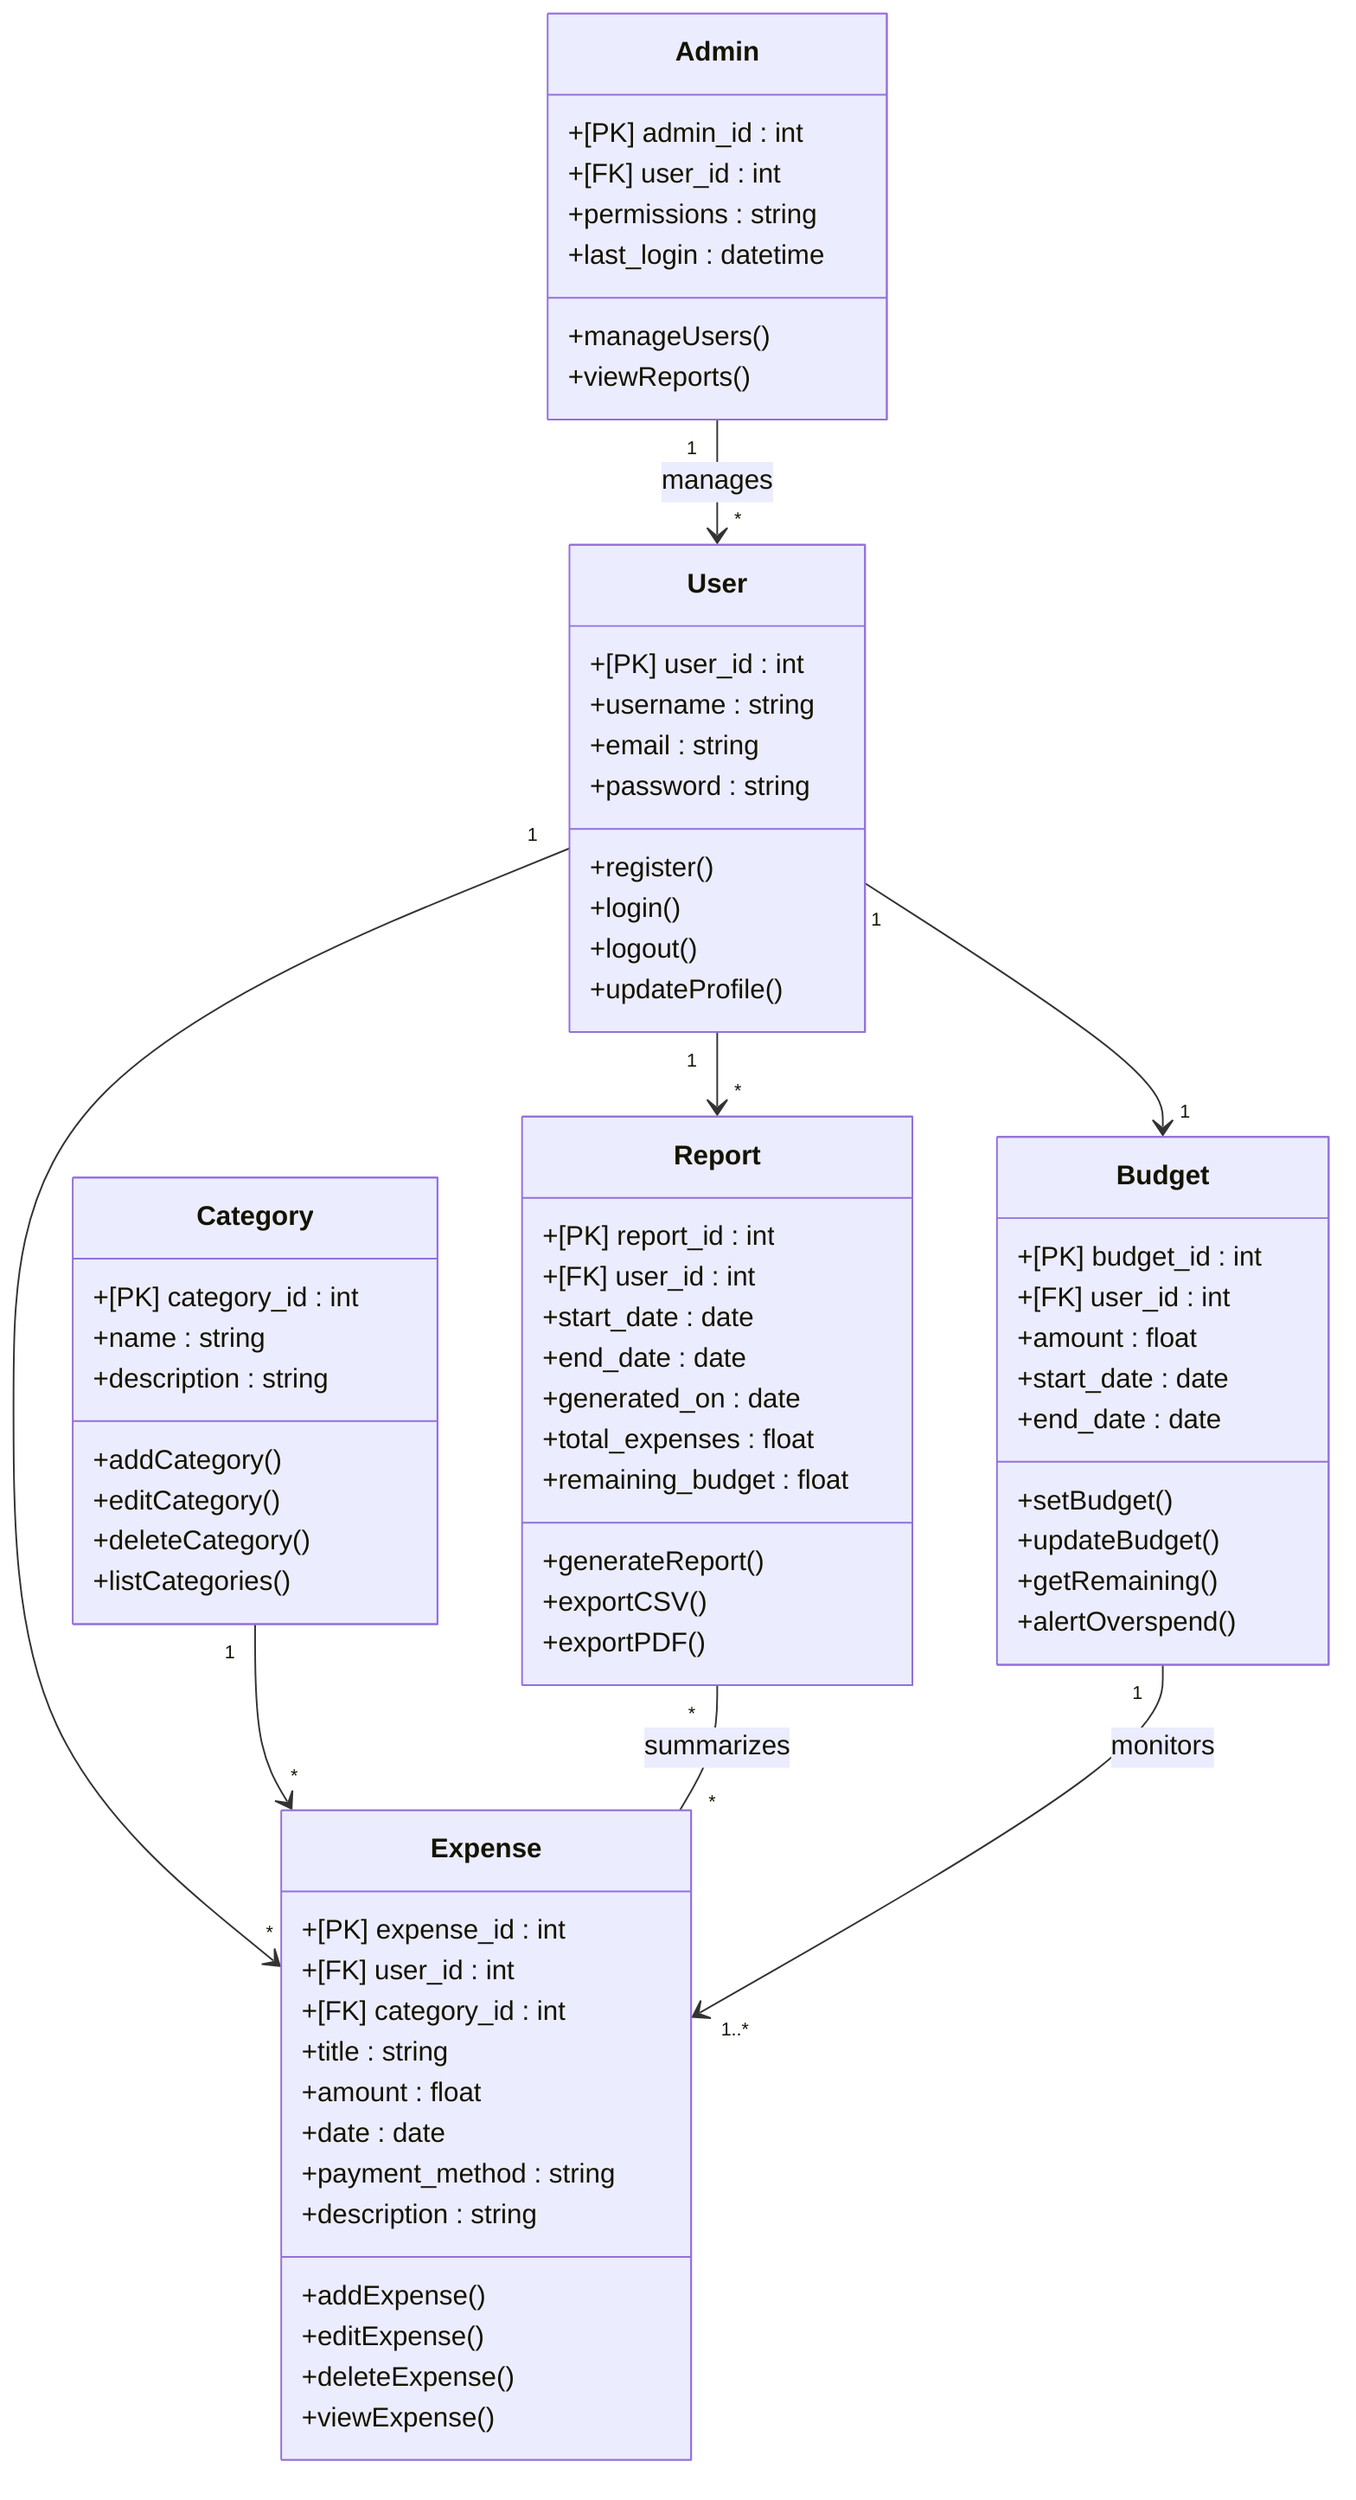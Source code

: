 classDiagram
    direction TB

    %% ---------------- User ----------------
    class User {
        +[PK] user_id : int
        +username : string
        +email : string
        +password : string

        +register()
        +login()
        +logout()
        +updateProfile()
    }

    %% ---------------- Admin ----------------
    class Admin {
        +[PK] admin_id : int
        +[FK] user_id : int
        +permissions : string
        +last_login : datetime

        +manageUsers()
        +viewReports()
    }

    %% ---------------- Expense ----------------
    class Expense {
        +[PK] expense_id : int
        +[FK] user_id : int
        +[FK] category_id : int
        +title : string
        +amount : float
        +date : date
        +payment_method : string
        +description : string

        +addExpense()
        +editExpense()
        +deleteExpense()
        +viewExpense()
    }

    %% ---------------- Category ----------------
    class Category {
        +[PK] category_id : int
        +name : string
        +description : string

        +addCategory()
        +editCategory()
        +deleteCategory()
        +listCategories()
    }

    %% ---------------- Budget ----------------
    class Budget {
        +[PK] budget_id : int
        +[FK] user_id : int
        +amount : float
        +start_date : date
        +end_date : date

        +setBudget()
        +updateBudget()
        +getRemaining()
        +alertOverspend()
    }

    %% ---------------- Report ----------------
    class Report {
        +[PK] report_id : int
        +[FK] user_id : int
        +start_date : date
        +end_date : date
        +generated_on : date
        +total_expenses : float
        +remaining_budget : float

        +generateReport()
        +exportCSV()
        +exportPDF()
    }

    %% ---------------- Relationships ----------------
    User "1" --> "*" Expense
    Category "1" --> "*" Expense
    User "1" --> "1" Budget
    User "1" --> "*" Report
    Admin "1" --> "*" User : manages
    Report "*" -- "*" Expense : summarizes
    Budget "1" --> "1..*" Expense : monitors